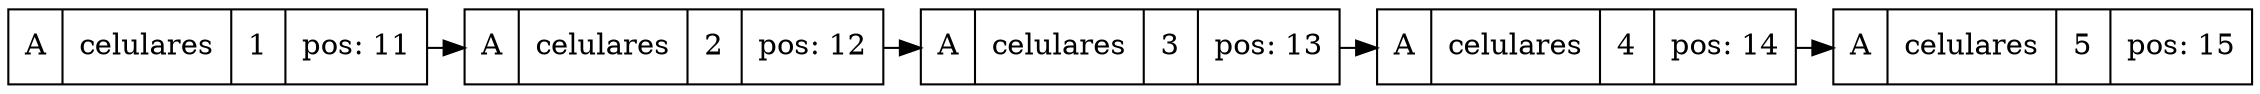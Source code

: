 digraph G{
node[shape="box" shape="record"]
graph[splines="ortho"]
node10[label="A|celulares|1|pos: 11"];
node10->node11;
node11[label="A|celulares|2|pos: 12"];
node11->node12;
node12[label="A|celulares|3|pos: 13"];
node12->node13;
node13[label="A|celulares|4|pos: 14"];
node13->node14;
node14[label="A|celulares|5|pos: 15"];
{rank="same"; node10; node11; node12; node13; node14}
}
